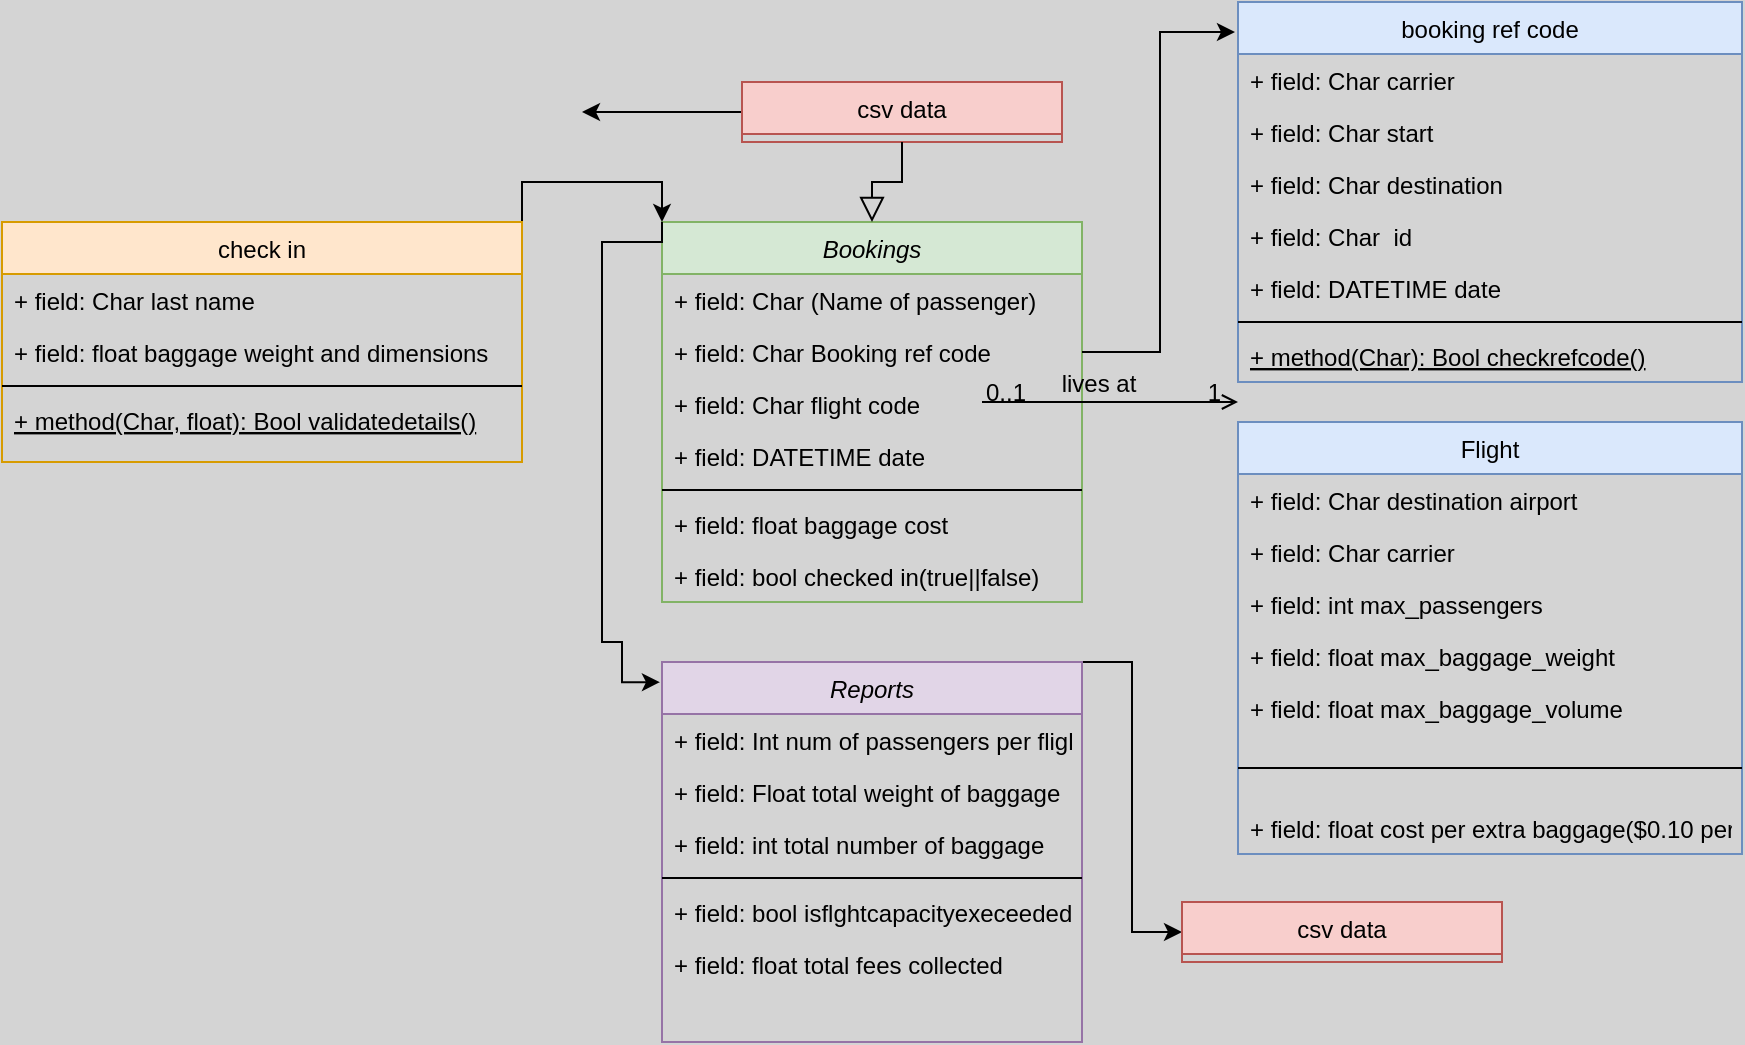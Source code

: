 <mxfile version="23.1.2" type="github">
  <diagram id="C5RBs43oDa-KdzZeNtuy" name="Page-1">
    <mxGraphModel dx="4155" dy="1892" grid="1" gridSize="10" guides="1" tooltips="1" connect="1" arrows="1" fold="1" page="1" pageScale="1" pageWidth="827" pageHeight="1169" background="#D4D4D4" math="0" shadow="0">
      <root>
        <mxCell id="WIyWlLk6GJQsqaUBKTNV-0" />
        <mxCell id="WIyWlLk6GJQsqaUBKTNV-1" parent="WIyWlLk6GJQsqaUBKTNV-0" />
        <mxCell id="zkfFHV4jXpPFQw0GAbJ--0" value="Bookings" style="swimlane;fontStyle=2;align=center;verticalAlign=top;childLayout=stackLayout;horizontal=1;startSize=26;horizontalStack=0;resizeParent=1;resizeLast=0;collapsible=1;marginBottom=0;rounded=0;shadow=0;strokeWidth=1;fillColor=#d5e8d4;strokeColor=#82b366;" parent="WIyWlLk6GJQsqaUBKTNV-1" vertex="1">
          <mxGeometry x="-490" y="120" width="210" height="190" as="geometry">
            <mxRectangle x="230" y="140" width="160" height="26" as="alternateBounds" />
          </mxGeometry>
        </mxCell>
        <mxCell id="zkfFHV4jXpPFQw0GAbJ--1" value="+ field: Char (Name of passenger)" style="text;align=left;verticalAlign=top;spacingLeft=4;spacingRight=4;overflow=hidden;rotatable=0;points=[[0,0.5],[1,0.5]];portConstraint=eastwest;" parent="zkfFHV4jXpPFQw0GAbJ--0" vertex="1">
          <mxGeometry y="26" width="210" height="26" as="geometry" />
        </mxCell>
        <mxCell id="zkfFHV4jXpPFQw0GAbJ--2" value="+ field: Char Booking ref code" style="text;align=left;verticalAlign=top;spacingLeft=4;spacingRight=4;overflow=hidden;rotatable=0;points=[[0,0.5],[1,0.5]];portConstraint=eastwest;rounded=0;shadow=0;html=0;" parent="zkfFHV4jXpPFQw0GAbJ--0" vertex="1">
          <mxGeometry y="52" width="210" height="26" as="geometry" />
        </mxCell>
        <mxCell id="zkfFHV4jXpPFQw0GAbJ--3" value="+ field: Char flight code" style="text;align=left;verticalAlign=top;spacingLeft=4;spacingRight=4;overflow=hidden;rotatable=0;points=[[0,0.5],[1,0.5]];portConstraint=eastwest;rounded=0;shadow=0;html=0;" parent="zkfFHV4jXpPFQw0GAbJ--0" vertex="1">
          <mxGeometry y="78" width="210" height="26" as="geometry" />
        </mxCell>
        <mxCell id="gStS5b6dGwbPRPNqV1HV-41" value="+ field: DATETIME date" style="text;align=left;verticalAlign=top;spacingLeft=4;spacingRight=4;overflow=hidden;rotatable=0;points=[[0,0.5],[1,0.5]];portConstraint=eastwest;rounded=0;shadow=0;html=0;" parent="zkfFHV4jXpPFQw0GAbJ--0" vertex="1">
          <mxGeometry y="104" width="210" height="26" as="geometry" />
        </mxCell>
        <mxCell id="zkfFHV4jXpPFQw0GAbJ--4" value="" style="line;html=1;strokeWidth=1;align=left;verticalAlign=middle;spacingTop=-1;spacingLeft=3;spacingRight=3;rotatable=0;labelPosition=right;points=[];portConstraint=eastwest;" parent="zkfFHV4jXpPFQw0GAbJ--0" vertex="1">
          <mxGeometry y="130" width="210" height="8" as="geometry" />
        </mxCell>
        <mxCell id="gStS5b6dGwbPRPNqV1HV-30" value="+ field: float baggage cost" style="text;align=left;verticalAlign=top;spacingLeft=4;spacingRight=4;overflow=hidden;rotatable=0;points=[[0,0.5],[1,0.5]];portConstraint=eastwest;rounded=0;shadow=0;html=0;" parent="zkfFHV4jXpPFQw0GAbJ--0" vertex="1">
          <mxGeometry y="138" width="210" height="26" as="geometry" />
        </mxCell>
        <mxCell id="zkfFHV4jXpPFQw0GAbJ--5" value="+ field: bool checked in(true||false)" style="text;align=left;verticalAlign=top;spacingLeft=4;spacingRight=4;overflow=hidden;rotatable=0;points=[[0,0.5],[1,0.5]];portConstraint=eastwest;" parent="zkfFHV4jXpPFQw0GAbJ--0" vertex="1">
          <mxGeometry y="164" width="210" height="26" as="geometry" />
        </mxCell>
        <mxCell id="KfXUmK6wK2GhAEiF4DaE-0" style="edgeStyle=orthogonalEdgeStyle;rounded=0;orthogonalLoop=1;jettySize=auto;html=1;" edge="1" parent="WIyWlLk6GJQsqaUBKTNV-1" source="zkfFHV4jXpPFQw0GAbJ--13">
          <mxGeometry relative="1" as="geometry">
            <mxPoint x="-530" y="65" as="targetPoint" />
          </mxGeometry>
        </mxCell>
        <mxCell id="zkfFHV4jXpPFQw0GAbJ--13" value="csv data" style="swimlane;fontStyle=0;align=center;verticalAlign=top;childLayout=stackLayout;horizontal=1;startSize=26;horizontalStack=0;resizeParent=1;resizeLast=0;collapsible=1;marginBottom=0;rounded=0;shadow=0;strokeWidth=1;fillColor=#f8cecc;strokeColor=#b85450;" parent="WIyWlLk6GJQsqaUBKTNV-1" vertex="1">
          <mxGeometry x="-450" y="50" width="160" height="30" as="geometry">
            <mxRectangle x="340" y="380" width="170" height="26" as="alternateBounds" />
          </mxGeometry>
        </mxCell>
        <mxCell id="zkfFHV4jXpPFQw0GAbJ--16" value="" style="endArrow=block;endSize=10;endFill=0;shadow=0;strokeWidth=1;rounded=0;edgeStyle=elbowEdgeStyle;elbow=vertical;" parent="WIyWlLk6GJQsqaUBKTNV-1" source="zkfFHV4jXpPFQw0GAbJ--13" target="zkfFHV4jXpPFQw0GAbJ--0" edge="1">
          <mxGeometry width="160" relative="1" as="geometry">
            <mxPoint x="-500" y="373" as="sourcePoint" />
            <mxPoint x="-400" y="271" as="targetPoint" />
          </mxGeometry>
        </mxCell>
        <mxCell id="zkfFHV4jXpPFQw0GAbJ--17" value="Flight" style="swimlane;fontStyle=0;align=center;verticalAlign=top;childLayout=stackLayout;horizontal=1;startSize=26;horizontalStack=0;resizeParent=1;resizeLast=0;collapsible=1;marginBottom=0;rounded=0;shadow=0;strokeWidth=1;fillColor=#dae8fc;strokeColor=#6c8ebf;" parent="WIyWlLk6GJQsqaUBKTNV-1" vertex="1">
          <mxGeometry x="-202" y="220" width="252" height="216" as="geometry">
            <mxRectangle x="550" y="140" width="160" height="26" as="alternateBounds" />
          </mxGeometry>
        </mxCell>
        <mxCell id="zkfFHV4jXpPFQw0GAbJ--18" value="+ field: Char destination airport" style="text;align=left;verticalAlign=top;spacingLeft=4;spacingRight=4;overflow=hidden;rotatable=0;points=[[0,0.5],[1,0.5]];portConstraint=eastwest;" parent="zkfFHV4jXpPFQw0GAbJ--17" vertex="1">
          <mxGeometry y="26" width="252" height="26" as="geometry" />
        </mxCell>
        <mxCell id="zkfFHV4jXpPFQw0GAbJ--19" value="+ field: Char carrier" style="text;align=left;verticalAlign=top;spacingLeft=4;spacingRight=4;overflow=hidden;rotatable=0;points=[[0,0.5],[1,0.5]];portConstraint=eastwest;rounded=0;shadow=0;html=0;" parent="zkfFHV4jXpPFQw0GAbJ--17" vertex="1">
          <mxGeometry y="52" width="252" height="26" as="geometry" />
        </mxCell>
        <mxCell id="zkfFHV4jXpPFQw0GAbJ--20" value="+ field: int max_passengers" style="text;align=left;verticalAlign=top;spacingLeft=4;spacingRight=4;overflow=hidden;rotatable=0;points=[[0,0.5],[1,0.5]];portConstraint=eastwest;rounded=0;shadow=0;html=0;" parent="zkfFHV4jXpPFQw0GAbJ--17" vertex="1">
          <mxGeometry y="78" width="252" height="26" as="geometry" />
        </mxCell>
        <mxCell id="zkfFHV4jXpPFQw0GAbJ--21" value="+ field: float max_baggage_weight" style="text;align=left;verticalAlign=top;spacingLeft=4;spacingRight=4;overflow=hidden;rotatable=0;points=[[0,0.5],[1,0.5]];portConstraint=eastwest;rounded=0;shadow=0;html=0;" parent="zkfFHV4jXpPFQw0GAbJ--17" vertex="1">
          <mxGeometry y="104" width="252" height="26" as="geometry" />
        </mxCell>
        <mxCell id="zkfFHV4jXpPFQw0GAbJ--22" value="+ field: float max_baggage_volume" style="text;align=left;verticalAlign=top;spacingLeft=4;spacingRight=4;overflow=hidden;rotatable=0;points=[[0,0.5],[1,0.5]];portConstraint=eastwest;rounded=0;shadow=0;html=0;" parent="zkfFHV4jXpPFQw0GAbJ--17" vertex="1">
          <mxGeometry y="130" width="252" height="26" as="geometry" />
        </mxCell>
        <mxCell id="zkfFHV4jXpPFQw0GAbJ--23" value="" style="line;html=1;strokeWidth=1;align=left;verticalAlign=middle;spacingTop=-1;spacingLeft=3;spacingRight=3;rotatable=0;labelPosition=right;points=[];portConstraint=eastwest;" parent="zkfFHV4jXpPFQw0GAbJ--17" vertex="1">
          <mxGeometry y="156" width="252" height="34" as="geometry" />
        </mxCell>
        <mxCell id="gStS5b6dGwbPRPNqV1HV-29" value="+ field: float cost per extra baggage($0.10 per 0.01 unit)" style="text;align=left;verticalAlign=top;spacingLeft=4;spacingRight=4;overflow=hidden;rotatable=0;points=[[0,0.5],[1,0.5]];portConstraint=eastwest;rounded=0;shadow=0;html=0;" parent="zkfFHV4jXpPFQw0GAbJ--17" vertex="1">
          <mxGeometry y="190" width="252" height="26" as="geometry" />
        </mxCell>
        <mxCell id="zkfFHV4jXpPFQw0GAbJ--26" value="" style="endArrow=open;shadow=0;strokeWidth=1;rounded=0;endFill=1;edgeStyle=elbowEdgeStyle;elbow=vertical;" parent="WIyWlLk6GJQsqaUBKTNV-1" edge="1">
          <mxGeometry x="0.5" y="41" relative="1" as="geometry">
            <mxPoint x="-330" y="210" as="sourcePoint" />
            <mxPoint x="-202" y="210" as="targetPoint" />
            <mxPoint x="-40" y="32" as="offset" />
          </mxGeometry>
        </mxCell>
        <mxCell id="zkfFHV4jXpPFQw0GAbJ--27" value="0..1" style="resizable=0;align=left;verticalAlign=bottom;labelBackgroundColor=none;fontSize=12;" parent="zkfFHV4jXpPFQw0GAbJ--26" connectable="0" vertex="1">
          <mxGeometry x="-1" relative="1" as="geometry">
            <mxPoint y="4" as="offset" />
          </mxGeometry>
        </mxCell>
        <mxCell id="zkfFHV4jXpPFQw0GAbJ--28" value="1" style="resizable=0;align=right;verticalAlign=bottom;labelBackgroundColor=none;fontSize=12;" parent="zkfFHV4jXpPFQw0GAbJ--26" connectable="0" vertex="1">
          <mxGeometry x="1" relative="1" as="geometry">
            <mxPoint x="-7" y="4" as="offset" />
          </mxGeometry>
        </mxCell>
        <mxCell id="zkfFHV4jXpPFQw0GAbJ--29" value="lives at" style="text;html=1;resizable=0;points=[];;align=center;verticalAlign=middle;labelBackgroundColor=none;rounded=0;shadow=0;strokeWidth=1;fontSize=12;" parent="zkfFHV4jXpPFQw0GAbJ--26" vertex="1" connectable="0">
          <mxGeometry x="0.5" y="49" relative="1" as="geometry">
            <mxPoint x="-38" y="40" as="offset" />
          </mxGeometry>
        </mxCell>
        <mxCell id="gStS5b6dGwbPRPNqV1HV-2" value="booking ref code" style="swimlane;fontStyle=0;align=center;verticalAlign=top;childLayout=stackLayout;horizontal=1;startSize=26;horizontalStack=0;resizeParent=1;resizeLast=0;collapsible=1;marginBottom=0;rounded=0;shadow=0;strokeWidth=1;fillColor=#dae8fc;strokeColor=#6c8ebf;" parent="WIyWlLk6GJQsqaUBKTNV-1" vertex="1">
          <mxGeometry x="-202" y="10" width="252" height="190" as="geometry">
            <mxRectangle x="340" y="380" width="170" height="26" as="alternateBounds" />
          </mxGeometry>
        </mxCell>
        <mxCell id="gStS5b6dGwbPRPNqV1HV-3" value="+ field: Char carrier" style="text;align=left;verticalAlign=top;spacingLeft=4;spacingRight=4;overflow=hidden;rotatable=0;points=[[0,0.5],[1,0.5]];portConstraint=eastwest;" parent="gStS5b6dGwbPRPNqV1HV-2" vertex="1">
          <mxGeometry y="26" width="252" height="26" as="geometry" />
        </mxCell>
        <mxCell id="gStS5b6dGwbPRPNqV1HV-6" value="+ field: Char start" style="text;align=left;verticalAlign=top;spacingLeft=4;spacingRight=4;overflow=hidden;rotatable=0;points=[[0,0.5],[1,0.5]];portConstraint=eastwest;" parent="gStS5b6dGwbPRPNqV1HV-2" vertex="1">
          <mxGeometry y="52" width="252" height="26" as="geometry" />
        </mxCell>
        <mxCell id="gStS5b6dGwbPRPNqV1HV-13" value="+ field: Char destination" style="text;align=left;verticalAlign=top;spacingLeft=4;spacingRight=4;overflow=hidden;rotatable=0;points=[[0,0.5],[1,0.5]];portConstraint=eastwest;" parent="gStS5b6dGwbPRPNqV1HV-2" vertex="1">
          <mxGeometry y="78" width="252" height="26" as="geometry" />
        </mxCell>
        <mxCell id="gStS5b6dGwbPRPNqV1HV-14" value="+ field: Char  id" style="text;align=left;verticalAlign=top;spacingLeft=4;spacingRight=4;overflow=hidden;rotatable=0;points=[[0,0.5],[1,0.5]];portConstraint=eastwest;" parent="gStS5b6dGwbPRPNqV1HV-2" vertex="1">
          <mxGeometry y="104" width="252" height="26" as="geometry" />
        </mxCell>
        <mxCell id="gStS5b6dGwbPRPNqV1HV-5" value="+ field: DATETIME date" style="text;align=left;verticalAlign=top;spacingLeft=4;spacingRight=4;overflow=hidden;rotatable=0;points=[[0,0.5],[1,0.5]];portConstraint=eastwest;" parent="gStS5b6dGwbPRPNqV1HV-2" vertex="1">
          <mxGeometry y="130" width="252" height="26" as="geometry" />
        </mxCell>
        <mxCell id="gStS5b6dGwbPRPNqV1HV-4" value="" style="line;html=1;strokeWidth=1;align=left;verticalAlign=middle;spacingTop=-1;spacingLeft=3;spacingRight=3;rotatable=0;labelPosition=right;points=[];portConstraint=eastwest;" parent="gStS5b6dGwbPRPNqV1HV-2" vertex="1">
          <mxGeometry y="156" width="252" height="8" as="geometry" />
        </mxCell>
        <mxCell id="Q1B07GEzP_E_drOKw7Ro-2" value="+ method(Char): Bool checkrefcode()" style="text;align=left;verticalAlign=top;spacingLeft=4;spacingRight=4;overflow=hidden;rotatable=0;points=[[0,0.5],[1,0.5]];portConstraint=eastwest;fontStyle=4" parent="gStS5b6dGwbPRPNqV1HV-2" vertex="1">
          <mxGeometry y="164" width="252" height="26" as="geometry" />
        </mxCell>
        <mxCell id="gStS5b6dGwbPRPNqV1HV-15" style="edgeStyle=orthogonalEdgeStyle;rounded=0;orthogonalLoop=1;jettySize=auto;html=1;exitX=1;exitY=0.5;exitDx=0;exitDy=0;entryX=-0.006;entryY=0.079;entryDx=0;entryDy=0;entryPerimeter=0;" parent="WIyWlLk6GJQsqaUBKTNV-1" source="zkfFHV4jXpPFQw0GAbJ--2" target="gStS5b6dGwbPRPNqV1HV-2" edge="1">
          <mxGeometry relative="1" as="geometry" />
        </mxCell>
        <mxCell id="gStS5b6dGwbPRPNqV1HV-32" style="edgeStyle=orthogonalEdgeStyle;rounded=0;orthogonalLoop=1;jettySize=auto;html=1;exitX=1;exitY=0;exitDx=0;exitDy=0;entryX=0;entryY=0;entryDx=0;entryDy=0;" parent="WIyWlLk6GJQsqaUBKTNV-1" source="gStS5b6dGwbPRPNqV1HV-16" target="zkfFHV4jXpPFQw0GAbJ--0" edge="1">
          <mxGeometry relative="1" as="geometry" />
        </mxCell>
        <mxCell id="gStS5b6dGwbPRPNqV1HV-16" value="check in" style="swimlane;fontStyle=0;align=center;verticalAlign=top;childLayout=stackLayout;horizontal=1;startSize=26;horizontalStack=0;resizeParent=1;resizeLast=0;collapsible=1;marginBottom=0;rounded=0;shadow=0;strokeWidth=1;fillColor=#ffe6cc;strokeColor=#d79b00;" parent="WIyWlLk6GJQsqaUBKTNV-1" vertex="1">
          <mxGeometry x="-820" y="120" width="260" height="120" as="geometry">
            <mxRectangle x="130" y="380" width="160" height="26" as="alternateBounds" />
          </mxGeometry>
        </mxCell>
        <mxCell id="gStS5b6dGwbPRPNqV1HV-17" value="+ field: Char last name" style="text;align=left;verticalAlign=top;spacingLeft=4;spacingRight=4;overflow=hidden;rotatable=0;points=[[0,0.5],[1,0.5]];portConstraint=eastwest;" parent="gStS5b6dGwbPRPNqV1HV-16" vertex="1">
          <mxGeometry y="26" width="260" height="26" as="geometry" />
        </mxCell>
        <mxCell id="gStS5b6dGwbPRPNqV1HV-18" value="+ field: float baggage weight and dimensions" style="text;align=left;verticalAlign=top;spacingLeft=4;spacingRight=4;overflow=hidden;rotatable=0;points=[[0,0.5],[1,0.5]];portConstraint=eastwest;rounded=0;shadow=0;html=0;" parent="gStS5b6dGwbPRPNqV1HV-16" vertex="1">
          <mxGeometry y="52" width="260" height="26" as="geometry" />
        </mxCell>
        <mxCell id="gStS5b6dGwbPRPNqV1HV-19" value="" style="line;html=1;strokeWidth=1;align=left;verticalAlign=middle;spacingTop=-1;spacingLeft=3;spacingRight=3;rotatable=0;labelPosition=right;points=[];portConstraint=eastwest;" parent="gStS5b6dGwbPRPNqV1HV-16" vertex="1">
          <mxGeometry y="78" width="260" height="8" as="geometry" />
        </mxCell>
        <mxCell id="gStS5b6dGwbPRPNqV1HV-20" value="+ method(Char, float): Bool validatedetails()" style="text;align=left;verticalAlign=top;spacingLeft=4;spacingRight=4;overflow=hidden;rotatable=0;points=[[0,0.5],[1,0.5]];portConstraint=eastwest;fontStyle=4" parent="gStS5b6dGwbPRPNqV1HV-16" vertex="1">
          <mxGeometry y="86" width="260" height="26" as="geometry" />
        </mxCell>
        <mxCell id="Q1B07GEzP_E_drOKw7Ro-1" style="edgeStyle=orthogonalEdgeStyle;rounded=0;orthogonalLoop=1;jettySize=auto;html=1;exitX=1;exitY=0;exitDx=0;exitDy=0;entryX=0;entryY=0.5;entryDx=0;entryDy=0;" parent="WIyWlLk6GJQsqaUBKTNV-1" source="gStS5b6dGwbPRPNqV1HV-33" target="Q1B07GEzP_E_drOKw7Ro-0" edge="1">
          <mxGeometry relative="1" as="geometry">
            <Array as="points">
              <mxPoint x="-255" y="340" />
              <mxPoint x="-255" y="475" />
            </Array>
          </mxGeometry>
        </mxCell>
        <mxCell id="gStS5b6dGwbPRPNqV1HV-33" value="Reports" style="swimlane;fontStyle=2;align=center;verticalAlign=top;childLayout=stackLayout;horizontal=1;startSize=26;horizontalStack=0;resizeParent=1;resizeLast=0;collapsible=1;marginBottom=0;rounded=0;shadow=0;strokeWidth=1;fillColor=#e1d5e7;strokeColor=#9673a6;" parent="WIyWlLk6GJQsqaUBKTNV-1" vertex="1">
          <mxGeometry x="-490" y="340" width="210" height="190" as="geometry">
            <mxRectangle x="230" y="140" width="160" height="26" as="alternateBounds" />
          </mxGeometry>
        </mxCell>
        <mxCell id="gStS5b6dGwbPRPNqV1HV-34" value="+ field: Int num of passengers per flight" style="text;align=left;verticalAlign=top;spacingLeft=4;spacingRight=4;overflow=hidden;rotatable=0;points=[[0,0.5],[1,0.5]];portConstraint=eastwest;" parent="gStS5b6dGwbPRPNqV1HV-33" vertex="1">
          <mxGeometry y="26" width="210" height="26" as="geometry" />
        </mxCell>
        <mxCell id="gStS5b6dGwbPRPNqV1HV-35" value="+ field: Float total weight of baggage" style="text;align=left;verticalAlign=top;spacingLeft=4;spacingRight=4;overflow=hidden;rotatable=0;points=[[0,0.5],[1,0.5]];portConstraint=eastwest;rounded=0;shadow=0;html=0;" parent="gStS5b6dGwbPRPNqV1HV-33" vertex="1">
          <mxGeometry y="52" width="210" height="26" as="geometry" />
        </mxCell>
        <mxCell id="gStS5b6dGwbPRPNqV1HV-36" value="+ field: int total number of baggage" style="text;align=left;verticalAlign=top;spacingLeft=4;spacingRight=4;overflow=hidden;rotatable=0;points=[[0,0.5],[1,0.5]];portConstraint=eastwest;rounded=0;shadow=0;html=0;" parent="gStS5b6dGwbPRPNqV1HV-33" vertex="1">
          <mxGeometry y="78" width="210" height="26" as="geometry" />
        </mxCell>
        <mxCell id="gStS5b6dGwbPRPNqV1HV-37" value="" style="line;html=1;strokeWidth=1;align=left;verticalAlign=middle;spacingTop=-1;spacingLeft=3;spacingRight=3;rotatable=0;labelPosition=right;points=[];portConstraint=eastwest;" parent="gStS5b6dGwbPRPNqV1HV-33" vertex="1">
          <mxGeometry y="104" width="210" height="8" as="geometry" />
        </mxCell>
        <mxCell id="gStS5b6dGwbPRPNqV1HV-38" value="+ field: bool isflghtcapacityexeceeded(true||false)" style="text;align=left;verticalAlign=top;spacingLeft=4;spacingRight=4;overflow=hidden;rotatable=0;points=[[0,0.5],[1,0.5]];portConstraint=eastwest;rounded=0;shadow=0;html=0;" parent="gStS5b6dGwbPRPNqV1HV-33" vertex="1">
          <mxGeometry y="112" width="210" height="26" as="geometry" />
        </mxCell>
        <mxCell id="gStS5b6dGwbPRPNqV1HV-39" value="+ field: float total fees collected" style="text;align=left;verticalAlign=top;spacingLeft=4;spacingRight=4;overflow=hidden;rotatable=0;points=[[0,0.5],[1,0.5]];portConstraint=eastwest;" parent="gStS5b6dGwbPRPNqV1HV-33" vertex="1">
          <mxGeometry y="138" width="210" height="26" as="geometry" />
        </mxCell>
        <mxCell id="gStS5b6dGwbPRPNqV1HV-44" style="edgeStyle=orthogonalEdgeStyle;rounded=0;orthogonalLoop=1;jettySize=auto;html=1;exitX=0;exitY=0;exitDx=0;exitDy=0;entryX=-0.005;entryY=0.053;entryDx=0;entryDy=0;entryPerimeter=0;" parent="WIyWlLk6GJQsqaUBKTNV-1" source="zkfFHV4jXpPFQw0GAbJ--0" target="gStS5b6dGwbPRPNqV1HV-33" edge="1">
          <mxGeometry relative="1" as="geometry">
            <Array as="points">
              <mxPoint x="-490" y="130" />
              <mxPoint x="-520" y="130" />
              <mxPoint x="-520" y="330" />
              <mxPoint x="-510" y="330" />
              <mxPoint x="-510" y="350" />
            </Array>
          </mxGeometry>
        </mxCell>
        <mxCell id="Q1B07GEzP_E_drOKw7Ro-0" value="csv data" style="swimlane;fontStyle=0;align=center;verticalAlign=top;childLayout=stackLayout;horizontal=1;startSize=26;horizontalStack=0;resizeParent=1;resizeLast=0;collapsible=1;marginBottom=0;rounded=0;shadow=0;strokeWidth=1;fillColor=#f8cecc;strokeColor=#b85450;" parent="WIyWlLk6GJQsqaUBKTNV-1" vertex="1">
          <mxGeometry x="-230" y="460" width="160" height="30" as="geometry">
            <mxRectangle x="340" y="380" width="170" height="26" as="alternateBounds" />
          </mxGeometry>
        </mxCell>
      </root>
    </mxGraphModel>
  </diagram>
</mxfile>
